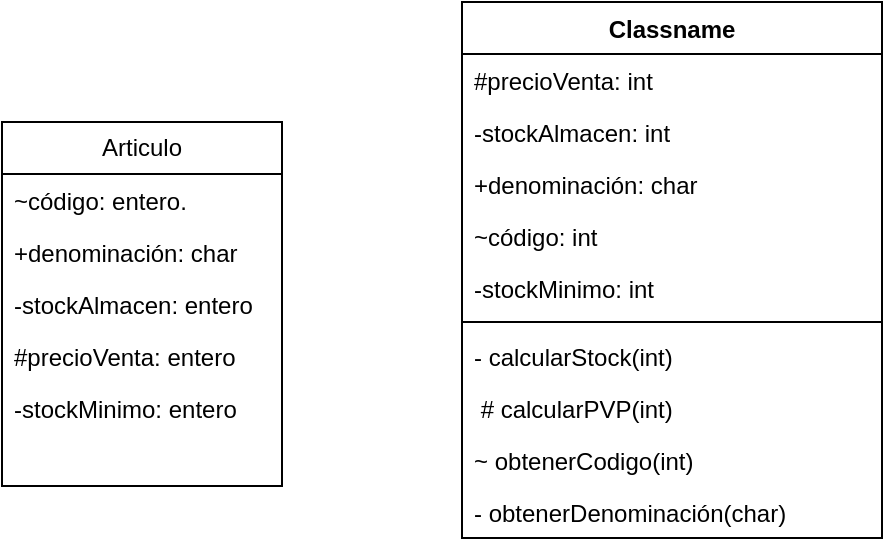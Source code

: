 <mxfile version="26.2.4">
  <diagram id="C5RBs43oDa-KdzZeNtuy" name="Page-1">
    <mxGraphModel dx="788" dy="463" grid="1" gridSize="10" guides="1" tooltips="1" connect="1" arrows="1" fold="1" page="1" pageScale="1" pageWidth="827" pageHeight="1169" math="0" shadow="0">
      <root>
        <mxCell id="WIyWlLk6GJQsqaUBKTNV-0" />
        <mxCell id="WIyWlLk6GJQsqaUBKTNV-1" parent="WIyWlLk6GJQsqaUBKTNV-0" />
        <mxCell id="tNQl6SzMLalJTWUKyjrf-0" value="Articulo" style="swimlane;fontStyle=0;childLayout=stackLayout;horizontal=1;startSize=26;fillColor=none;horizontalStack=0;resizeParent=1;resizeParentMax=0;resizeLast=0;collapsible=1;marginBottom=0;whiteSpace=wrap;html=1;" vertex="1" parent="WIyWlLk6GJQsqaUBKTNV-1">
          <mxGeometry x="340" y="540" width="140" height="182" as="geometry" />
        </mxCell>
        <mxCell id="tNQl6SzMLalJTWUKyjrf-1" value="~código: entero." style="text;strokeColor=none;fillColor=none;align=left;verticalAlign=top;spacingLeft=4;spacingRight=4;overflow=hidden;rotatable=0;points=[[0,0.5],[1,0.5]];portConstraint=eastwest;whiteSpace=wrap;html=1;" vertex="1" parent="tNQl6SzMLalJTWUKyjrf-0">
          <mxGeometry y="26" width="140" height="26" as="geometry" />
        </mxCell>
        <mxCell id="tNQl6SzMLalJTWUKyjrf-2" value="+denominación: char" style="text;strokeColor=none;fillColor=none;align=left;verticalAlign=top;spacingLeft=4;spacingRight=4;overflow=hidden;rotatable=0;points=[[0,0.5],[1,0.5]];portConstraint=eastwest;whiteSpace=wrap;html=1;" vertex="1" parent="tNQl6SzMLalJTWUKyjrf-0">
          <mxGeometry y="52" width="140" height="26" as="geometry" />
        </mxCell>
        <mxCell id="tNQl6SzMLalJTWUKyjrf-8" value="-stockAlmacen: entero" style="text;strokeColor=none;fillColor=none;align=left;verticalAlign=top;spacingLeft=4;spacingRight=4;overflow=hidden;rotatable=0;points=[[0,0.5],[1,0.5]];portConstraint=eastwest;whiteSpace=wrap;html=1;" vertex="1" parent="tNQl6SzMLalJTWUKyjrf-0">
          <mxGeometry y="78" width="140" height="26" as="geometry" />
        </mxCell>
        <mxCell id="tNQl6SzMLalJTWUKyjrf-3" value="#precioVenta: entero" style="text;strokeColor=none;fillColor=none;align=left;verticalAlign=top;spacingLeft=4;spacingRight=4;overflow=hidden;rotatable=0;points=[[0,0.5],[1,0.5]];portConstraint=eastwest;whiteSpace=wrap;html=1;" vertex="1" parent="tNQl6SzMLalJTWUKyjrf-0">
          <mxGeometry y="104" width="140" height="26" as="geometry" />
        </mxCell>
        <mxCell id="tNQl6SzMLalJTWUKyjrf-6" value="-stockMinimo: entero" style="text;strokeColor=none;fillColor=none;align=left;verticalAlign=top;spacingLeft=4;spacingRight=4;overflow=hidden;rotatable=0;points=[[0,0.5],[1,0.5]];portConstraint=eastwest;whiteSpace=wrap;html=1;" vertex="1" parent="tNQl6SzMLalJTWUKyjrf-0">
          <mxGeometry y="130" width="140" height="26" as="geometry" />
        </mxCell>
        <mxCell id="tNQl6SzMLalJTWUKyjrf-5" style="text;strokeColor=none;fillColor=none;align=left;verticalAlign=top;spacingLeft=4;spacingRight=4;overflow=hidden;rotatable=0;points=[[0,0.5],[1,0.5]];portConstraint=eastwest;whiteSpace=wrap;html=1;" vertex="1" parent="tNQl6SzMLalJTWUKyjrf-0">
          <mxGeometry y="156" width="140" height="26" as="geometry" />
        </mxCell>
        <mxCell id="tNQl6SzMLalJTWUKyjrf-10" value="Classname" style="swimlane;fontStyle=1;align=center;verticalAlign=top;childLayout=stackLayout;horizontal=1;startSize=26;horizontalStack=0;resizeParent=1;resizeParentMax=0;resizeLast=0;collapsible=1;marginBottom=0;whiteSpace=wrap;html=1;" vertex="1" parent="WIyWlLk6GJQsqaUBKTNV-1">
          <mxGeometry x="570" y="480" width="210" height="268" as="geometry" />
        </mxCell>
        <mxCell id="tNQl6SzMLalJTWUKyjrf-17" value="#precioVenta: int&lt;span style=&quot;white-space: pre;&quot;&gt;&#x9;&lt;/span&gt;" style="text;strokeColor=none;fillColor=none;align=left;verticalAlign=top;spacingLeft=4;spacingRight=4;overflow=hidden;rotatable=0;points=[[0,0.5],[1,0.5]];portConstraint=eastwest;whiteSpace=wrap;html=1;" vertex="1" parent="tNQl6SzMLalJTWUKyjrf-10">
          <mxGeometry y="26" width="210" height="26" as="geometry" />
        </mxCell>
        <mxCell id="tNQl6SzMLalJTWUKyjrf-16" value="-stockAlmacen: int" style="text;strokeColor=none;fillColor=none;align=left;verticalAlign=top;spacingLeft=4;spacingRight=4;overflow=hidden;rotatable=0;points=[[0,0.5],[1,0.5]];portConstraint=eastwest;whiteSpace=wrap;html=1;" vertex="1" parent="tNQl6SzMLalJTWUKyjrf-10">
          <mxGeometry y="52" width="210" height="26" as="geometry" />
        </mxCell>
        <mxCell id="tNQl6SzMLalJTWUKyjrf-15" value="+denominación: char" style="text;strokeColor=none;fillColor=none;align=left;verticalAlign=top;spacingLeft=4;spacingRight=4;overflow=hidden;rotatable=0;points=[[0,0.5],[1,0.5]];portConstraint=eastwest;whiteSpace=wrap;html=1;" vertex="1" parent="tNQl6SzMLalJTWUKyjrf-10">
          <mxGeometry y="78" width="210" height="26" as="geometry" />
        </mxCell>
        <mxCell id="tNQl6SzMLalJTWUKyjrf-14" value="~código: int" style="text;strokeColor=none;fillColor=none;align=left;verticalAlign=top;spacingLeft=4;spacingRight=4;overflow=hidden;rotatable=0;points=[[0,0.5],[1,0.5]];portConstraint=eastwest;whiteSpace=wrap;html=1;" vertex="1" parent="tNQl6SzMLalJTWUKyjrf-10">
          <mxGeometry y="104" width="210" height="26" as="geometry" />
        </mxCell>
        <mxCell id="tNQl6SzMLalJTWUKyjrf-18" value="-stockMinimo: int" style="text;strokeColor=none;fillColor=none;align=left;verticalAlign=top;spacingLeft=4;spacingRight=4;overflow=hidden;rotatable=0;points=[[0,0.5],[1,0.5]];portConstraint=eastwest;whiteSpace=wrap;html=1;" vertex="1" parent="tNQl6SzMLalJTWUKyjrf-10">
          <mxGeometry y="130" width="210" height="26" as="geometry" />
        </mxCell>
        <mxCell id="tNQl6SzMLalJTWUKyjrf-12" value="" style="line;strokeWidth=1;fillColor=none;align=left;verticalAlign=middle;spacingTop=-1;spacingLeft=3;spacingRight=3;rotatable=0;labelPosition=right;points=[];portConstraint=eastwest;strokeColor=inherit;" vertex="1" parent="tNQl6SzMLalJTWUKyjrf-10">
          <mxGeometry y="156" width="210" height="8" as="geometry" />
        </mxCell>
        <mxCell id="tNQl6SzMLalJTWUKyjrf-13" value="- calcularStock(int)" style="text;strokeColor=none;fillColor=none;align=left;verticalAlign=top;spacingLeft=4;spacingRight=4;overflow=hidden;rotatable=0;points=[[0,0.5],[1,0.5]];portConstraint=eastwest;whiteSpace=wrap;html=1;" vertex="1" parent="tNQl6SzMLalJTWUKyjrf-10">
          <mxGeometry y="164" width="210" height="26" as="geometry" />
        </mxCell>
        <mxCell id="tNQl6SzMLalJTWUKyjrf-21" value="&amp;nbsp;# calcularPVP(int)" style="text;strokeColor=none;fillColor=none;align=left;verticalAlign=top;spacingLeft=4;spacingRight=4;overflow=hidden;rotatable=0;points=[[0,0.5],[1,0.5]];portConstraint=eastwest;whiteSpace=wrap;html=1;" vertex="1" parent="tNQl6SzMLalJTWUKyjrf-10">
          <mxGeometry y="190" width="210" height="26" as="geometry" />
        </mxCell>
        <mxCell id="tNQl6SzMLalJTWUKyjrf-20" value="~ obtenerCodigo(int)" style="text;strokeColor=none;fillColor=none;align=left;verticalAlign=top;spacingLeft=4;spacingRight=4;overflow=hidden;rotatable=0;points=[[0,0.5],[1,0.5]];portConstraint=eastwest;whiteSpace=wrap;html=1;" vertex="1" parent="tNQl6SzMLalJTWUKyjrf-10">
          <mxGeometry y="216" width="210" height="26" as="geometry" />
        </mxCell>
        <mxCell id="tNQl6SzMLalJTWUKyjrf-19" value="- obtenerDenominación(char)" style="text;strokeColor=none;fillColor=none;align=left;verticalAlign=top;spacingLeft=4;spacingRight=4;overflow=hidden;rotatable=0;points=[[0,0.5],[1,0.5]];portConstraint=eastwest;whiteSpace=wrap;html=1;" vertex="1" parent="tNQl6SzMLalJTWUKyjrf-10">
          <mxGeometry y="242" width="210" height="26" as="geometry" />
        </mxCell>
      </root>
    </mxGraphModel>
  </diagram>
</mxfile>
